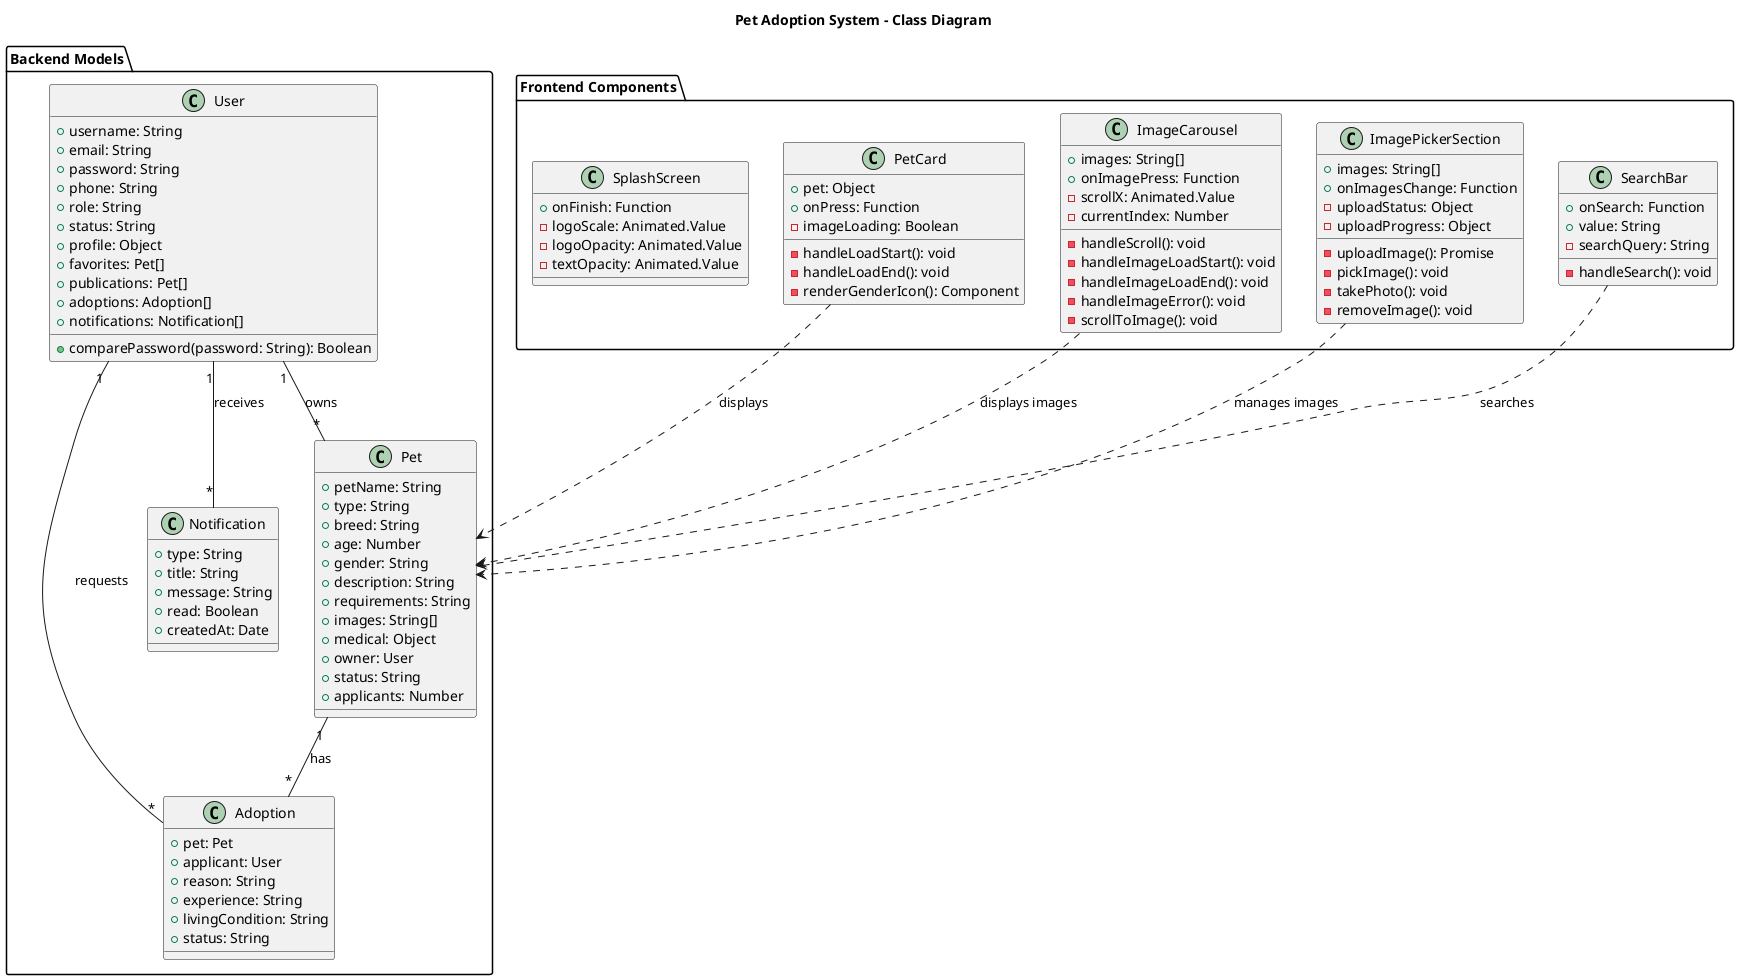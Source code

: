 @startuml
title Pet Adoption System - Class Diagram

' 后端模型
package "Backend Models" {
  class User {
    +username: String
    +email: String
    +password: String
    +phone: String
    +role: String
    +status: String
    +profile: Object
    +favorites: Pet[]
    +publications: Pet[]
    +adoptions: Adoption[]
    +notifications: Notification[]
    +comparePassword(password: String): Boolean
  }

  class Pet {
    +petName: String
    +type: String
    +breed: String
    +age: Number
    +gender: String
    +description: String
    +requirements: String
    +images: String[]
    +medical: Object
    +owner: User
    +status: String
    +applicants: Number
  }

  class Adoption {
    +pet: Pet
    +applicant: User
    +reason: String
    +experience: String
    +livingCondition: String
    +status: String
  }

  class Notification {
    +type: String
    +title: String
    +message: String
    +read: Boolean
    +createdAt: Date
  }
}

' 前端组件
package "Frontend Components" {
  class PetCard {
    +pet: Object
    +onPress: Function
    -imageLoading: Boolean
    -handleLoadStart(): void
    -handleLoadEnd(): void
    -renderGenderIcon(): Component
  }

  class ImageCarousel {
    +images: String[]
    +onImagePress: Function
    -scrollX: Animated.Value
    -currentIndex: Number
    -handleScroll(): void
    -handleImageLoadStart(): void
    -handleImageLoadEnd(): void
    -handleImageError(): void
    -scrollToImage(): void
  }

  class ImagePickerSection {
    +images: String[]
    +onImagesChange: Function
    -uploadStatus: Object
    -uploadProgress: Object
    -uploadImage(): Promise
    -pickImage(): void
    -takePhoto(): void
    -removeImage(): void
  }

  class SearchBar {
    +onSearch: Function
    +value: String
    -searchQuery: String
    -handleSearch(): void
  }

  class SplashScreen {
    +onFinish: Function
    -logoScale: Animated.Value
    -logoOpacity: Animated.Value
    -textOpacity: Animated.Value
  }
}

' 关系
User "1" -- "*" Pet : owns
User "1" -- "*" Adoption : requests
Pet "1" -- "*" Adoption : has
User "1" -- "*" Notification : receives
PetCard ..> Pet : displays
ImageCarousel ..> Pet : displays images
ImagePickerSection ..> Pet : manages images
SearchBar ..> Pet : searches

@enduml 